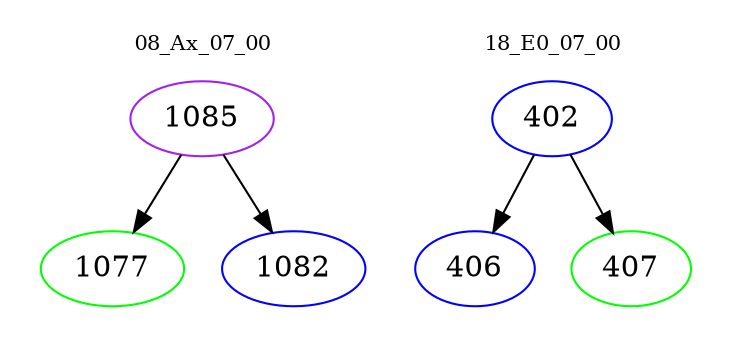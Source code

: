 digraph{
subgraph cluster_0 {
color = white
label = "08_Ax_07_00";
fontsize=10;
T0_1085 [label="1085", color="purple"]
T0_1085 -> T0_1077 [color="black"]
T0_1077 [label="1077", color="green"]
T0_1085 -> T0_1082 [color="black"]
T0_1082 [label="1082", color="blue"]
}
subgraph cluster_1 {
color = white
label = "18_E0_07_00";
fontsize=10;
T1_402 [label="402", color="blue"]
T1_402 -> T1_406 [color="black"]
T1_406 [label="406", color="blue"]
T1_402 -> T1_407 [color="black"]
T1_407 [label="407", color="green"]
}
}
